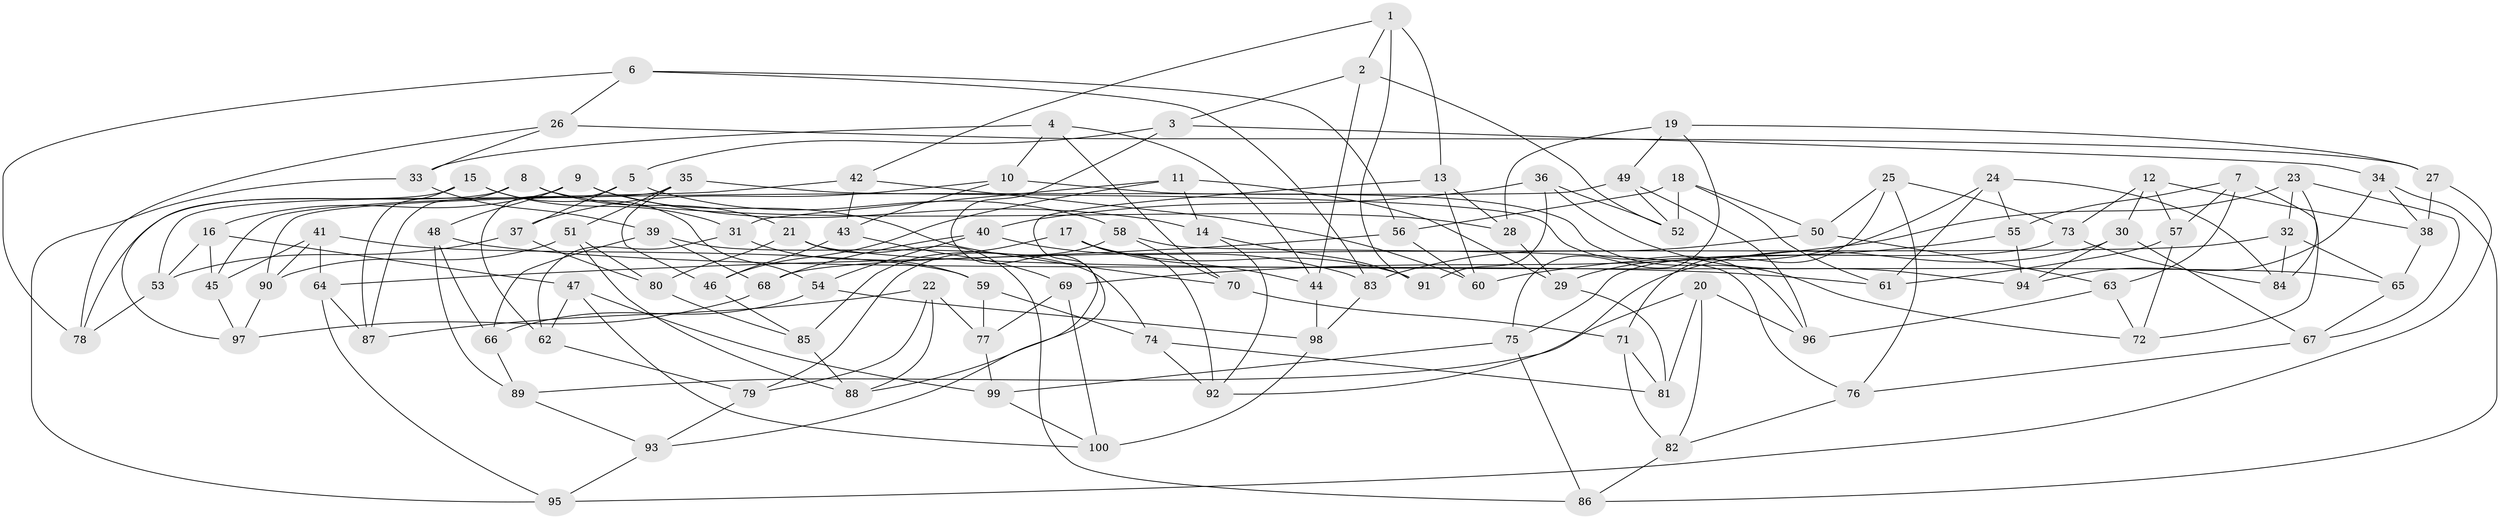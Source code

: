 // coarse degree distribution, {13: 0.03333333333333333, 11: 0.03333333333333333, 6: 0.23333333333333334, 8: 0.16666666666666666, 12: 0.03333333333333333, 7: 0.13333333333333333, 9: 0.06666666666666667, 15: 0.03333333333333333, 10: 0.06666666666666667, 4: 0.16666666666666666, 5: 0.03333333333333333}
// Generated by graph-tools (version 1.1) at 2025/20/03/04/25 18:20:59]
// undirected, 100 vertices, 200 edges
graph export_dot {
graph [start="1"]
  node [color=gray90,style=filled];
  1;
  2;
  3;
  4;
  5;
  6;
  7;
  8;
  9;
  10;
  11;
  12;
  13;
  14;
  15;
  16;
  17;
  18;
  19;
  20;
  21;
  22;
  23;
  24;
  25;
  26;
  27;
  28;
  29;
  30;
  31;
  32;
  33;
  34;
  35;
  36;
  37;
  38;
  39;
  40;
  41;
  42;
  43;
  44;
  45;
  46;
  47;
  48;
  49;
  50;
  51;
  52;
  53;
  54;
  55;
  56;
  57;
  58;
  59;
  60;
  61;
  62;
  63;
  64;
  65;
  66;
  67;
  68;
  69;
  70;
  71;
  72;
  73;
  74;
  75;
  76;
  77;
  78;
  79;
  80;
  81;
  82;
  83;
  84;
  85;
  86;
  87;
  88;
  89;
  90;
  91;
  92;
  93;
  94;
  95;
  96;
  97;
  98;
  99;
  100;
  1 -- 13;
  1 -- 2;
  1 -- 91;
  1 -- 42;
  2 -- 3;
  2 -- 52;
  2 -- 44;
  3 -- 5;
  3 -- 34;
  3 -- 93;
  4 -- 33;
  4 -- 10;
  4 -- 70;
  4 -- 44;
  5 -- 62;
  5 -- 58;
  5 -- 37;
  6 -- 26;
  6 -- 56;
  6 -- 78;
  6 -- 83;
  7 -- 55;
  7 -- 72;
  7 -- 63;
  7 -- 57;
  8 -- 78;
  8 -- 21;
  8 -- 28;
  8 -- 87;
  9 -- 70;
  9 -- 48;
  9 -- 14;
  9 -- 16;
  10 -- 37;
  10 -- 43;
  10 -- 72;
  11 -- 46;
  11 -- 31;
  11 -- 29;
  11 -- 14;
  12 -- 57;
  12 -- 30;
  12 -- 38;
  12 -- 73;
  13 -- 28;
  13 -- 60;
  13 -- 88;
  14 -- 92;
  14 -- 91;
  15 -- 97;
  15 -- 54;
  15 -- 31;
  15 -- 87;
  16 -- 53;
  16 -- 45;
  16 -- 47;
  17 -- 85;
  17 -- 44;
  17 -- 91;
  17 -- 92;
  18 -- 56;
  18 -- 61;
  18 -- 50;
  18 -- 52;
  19 -- 49;
  19 -- 27;
  19 -- 28;
  19 -- 75;
  20 -- 89;
  20 -- 81;
  20 -- 82;
  20 -- 96;
  21 -- 80;
  21 -- 86;
  21 -- 65;
  22 -- 77;
  22 -- 88;
  22 -- 79;
  22 -- 87;
  23 -- 69;
  23 -- 32;
  23 -- 67;
  23 -- 84;
  24 -- 29;
  24 -- 61;
  24 -- 84;
  24 -- 55;
  25 -- 50;
  25 -- 73;
  25 -- 71;
  25 -- 76;
  26 -- 27;
  26 -- 33;
  26 -- 78;
  27 -- 95;
  27 -- 38;
  28 -- 29;
  29 -- 81;
  30 -- 92;
  30 -- 94;
  30 -- 67;
  31 -- 62;
  31 -- 59;
  32 -- 84;
  32 -- 65;
  32 -- 68;
  33 -- 39;
  33 -- 95;
  34 -- 86;
  34 -- 38;
  34 -- 94;
  35 -- 46;
  35 -- 53;
  35 -- 96;
  35 -- 51;
  36 -- 91;
  36 -- 52;
  36 -- 94;
  36 -- 40;
  37 -- 53;
  37 -- 80;
  38 -- 65;
  39 -- 68;
  39 -- 74;
  39 -- 66;
  40 -- 83;
  40 -- 54;
  40 -- 68;
  41 -- 90;
  41 -- 45;
  41 -- 59;
  41 -- 64;
  42 -- 45;
  42 -- 60;
  42 -- 43;
  43 -- 46;
  43 -- 69;
  44 -- 98;
  45 -- 97;
  46 -- 85;
  47 -- 100;
  47 -- 99;
  47 -- 62;
  48 -- 61;
  48 -- 66;
  48 -- 89;
  49 -- 52;
  49 -- 90;
  49 -- 96;
  50 -- 83;
  50 -- 63;
  51 -- 80;
  51 -- 88;
  51 -- 90;
  53 -- 78;
  54 -- 98;
  54 -- 66;
  55 -- 60;
  55 -- 94;
  56 -- 60;
  56 -- 64;
  57 -- 72;
  57 -- 61;
  58 -- 79;
  58 -- 70;
  58 -- 76;
  59 -- 77;
  59 -- 74;
  62 -- 79;
  63 -- 96;
  63 -- 72;
  64 -- 95;
  64 -- 87;
  65 -- 67;
  66 -- 89;
  67 -- 76;
  68 -- 97;
  69 -- 100;
  69 -- 77;
  70 -- 71;
  71 -- 82;
  71 -- 81;
  73 -- 84;
  73 -- 75;
  74 -- 81;
  74 -- 92;
  75 -- 86;
  75 -- 99;
  76 -- 82;
  77 -- 99;
  79 -- 93;
  80 -- 85;
  82 -- 86;
  83 -- 98;
  85 -- 88;
  89 -- 93;
  90 -- 97;
  93 -- 95;
  98 -- 100;
  99 -- 100;
}
